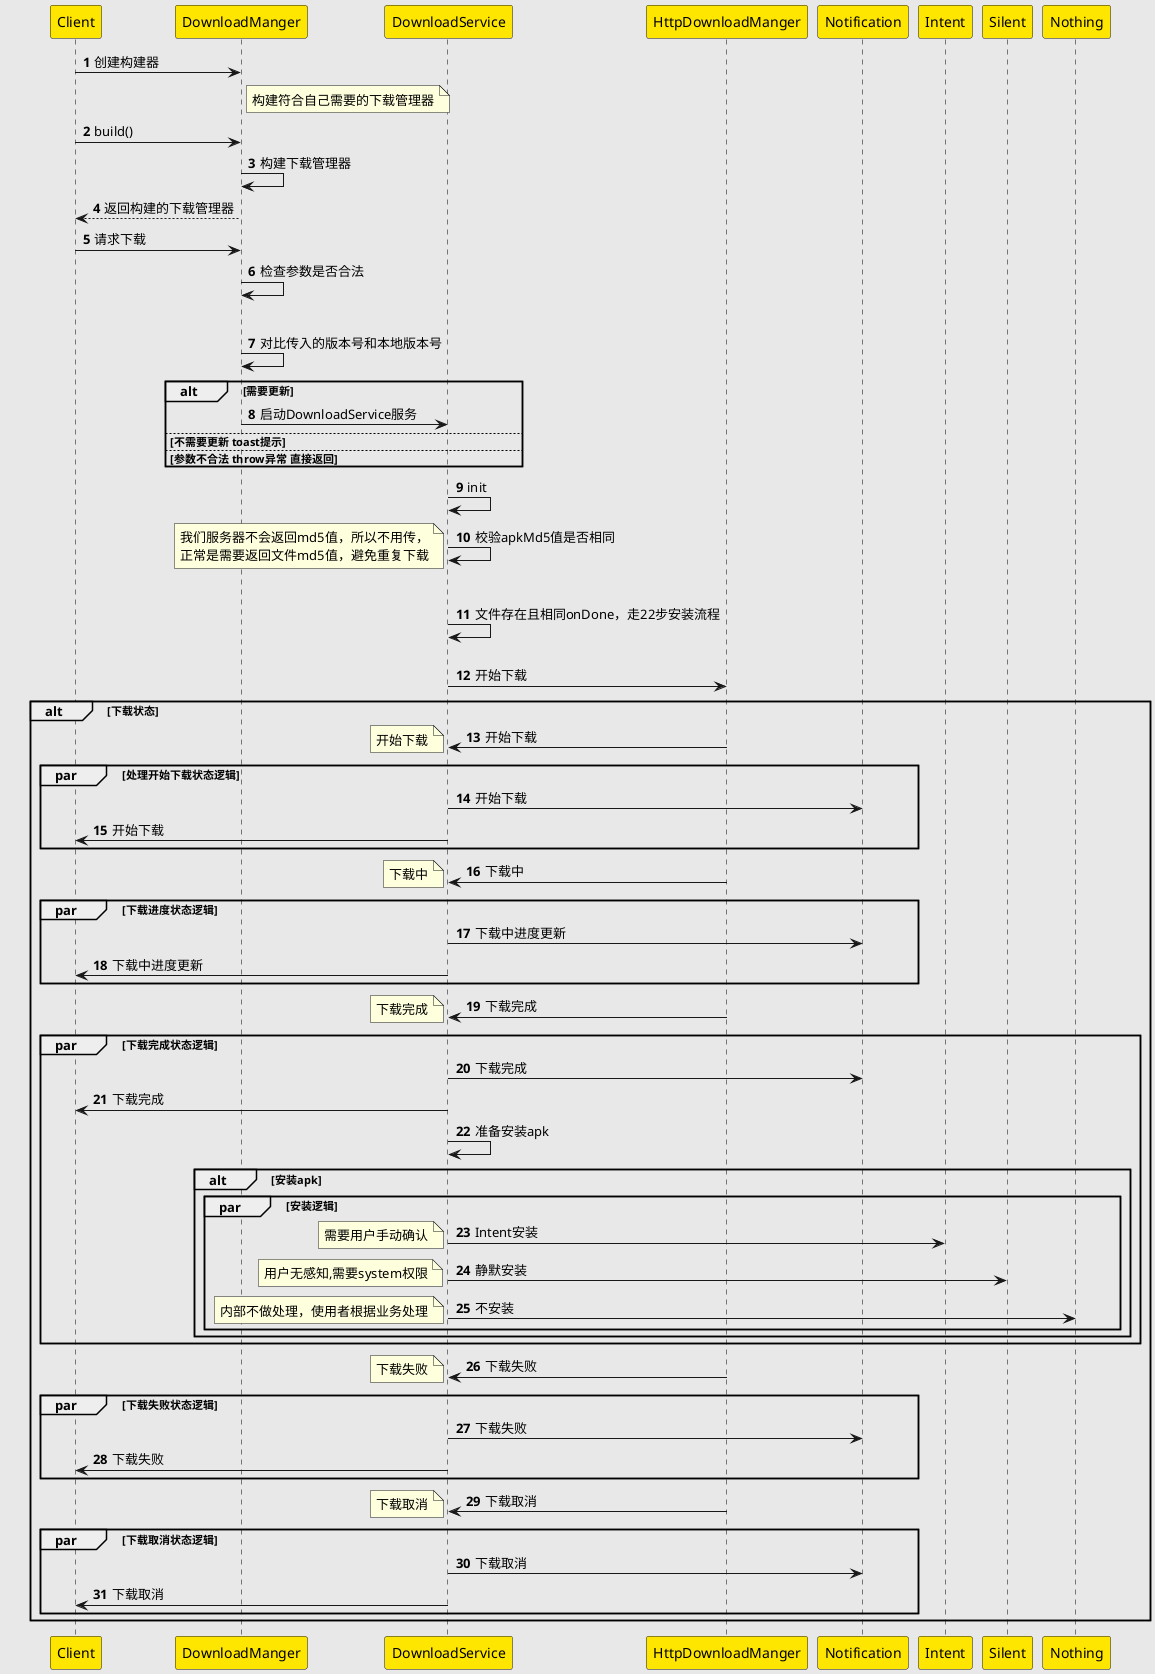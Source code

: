 @startuml
'https://plantuml.com/sequence-diagram

skinparam backgroundColor #E8E8E8
skinparam sequenceParticipantBackgroundColor #FFE600
skinparam sequenceLifeLineBorderColor black
skinparam sequenceLifeLineBackgroundColor red
skinparam sequenceBoxBorderColor red
skinparam sequenceDividerBackgroundColor #14D9D9D9

autonumber
participant Client
participant DownloadManger
participant DownloadService
participant HttpDownloadManger
participant Notification


Client -> DownloadManger: 创建构建器
note right of DownloadManger : 构建符合自己需要的下载管理器

Client -> DownloadManger: build()
DownloadManger -> DownloadManger: 构建下载管理器
DownloadManger --> Client: 返回构建的下载管理器
Client -> DownloadManger : 请求下载
DownloadManger -> DownloadManger:检查参数是否合法
    alt 参数合法
        DownloadManger -> DownloadManger: 对比传入的版本号和本地版本号
            alt 需要更新
                DownloadManger -> DownloadService: 启动DownloadService服务
            else 不需要更新 toast提示

    else 参数不合法 throw异常 直接返回

    end

DownloadService->DownloadService: init
DownloadService->DownloadService: 校验apkMd5值是否相同
    note left: 我们服务器不会返回md5值，所以不用传，\n正常是需要返回文件md5值，避免重复下载
    alt 文件处理情况
        DownloadService->DownloadService: 文件存在且相同onDone，走22步安装流程
    else 文件不存在
        DownloadService->HttpDownloadManger: 开始下载
        alt 下载状态
           HttpDownloadManger->DownloadService:开始下载
           par 处理开始下载状态逻辑
           note left: 开始下载
           DownloadService->Notification:开始下载
           DownloadService->Client:开始下载
           end
           HttpDownloadManger->DownloadService:下载中
           par 下载进度状态逻辑
           note left: 下载中
           DownloadService->Notification:下载中进度更新
           DownloadService->Client:下载中进度更新
           end
           HttpDownloadManger->DownloadService:下载完成
           par 下载完成状态逻辑
           note left: 下载完成
           DownloadService->Notification:下载完成
           DownloadService->Client:下载完成
           DownloadService->DownloadService: 准备安装apk
                alt 安装apk

                par 安装逻辑
                DownloadService->Intent:Intent安装
                note left: 需要用户手动确认
                DownloadService->Silent:静默安装
                note left: 用户无感知,需要system权限
                DownloadService->Nothing:不安装
                note left: 内部不做处理，使用者根据业务处理
                end
                end
           end
           HttpDownloadManger->DownloadService:下载失败
           par 下载失败状态逻辑
           note left: 下载失败
           DownloadService->Notification:下载失败
           DownloadService->Client:下载失败
           end
           HttpDownloadManger->DownloadService:下载取消
           par 下载取消状态逻辑
           note left: 下载取消
           DownloadService->Notification:下载取消
           DownloadService->Client:下载取消
        end

    end



@enduml